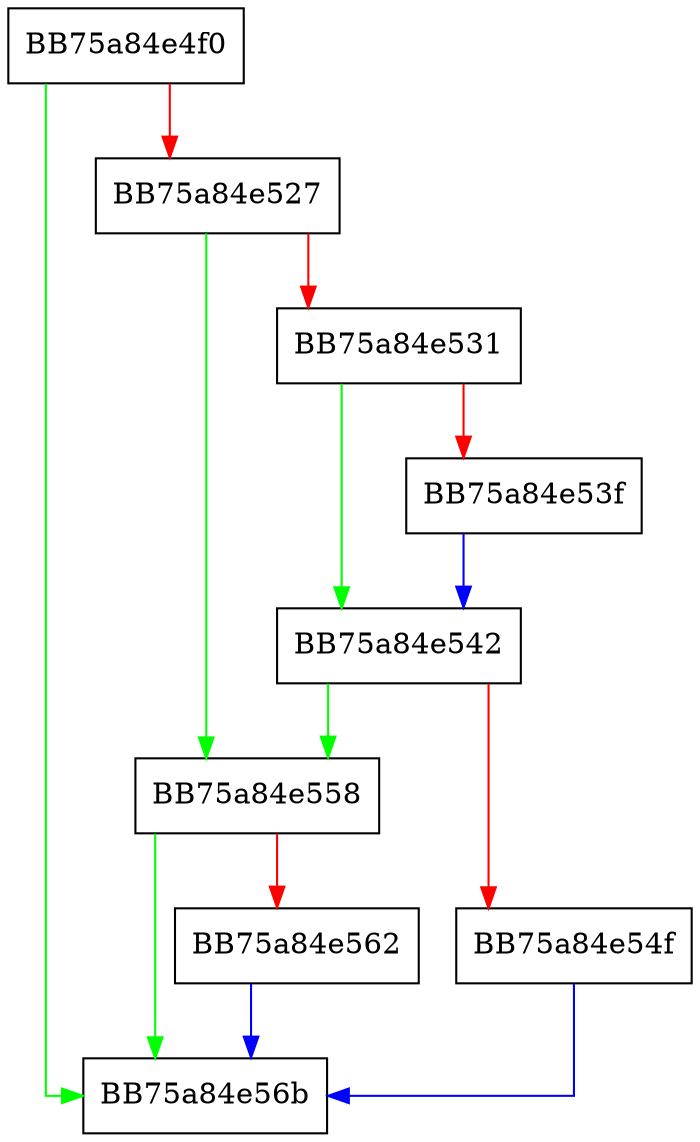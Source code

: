 digraph UpdateCharacteristics {
  node [shape="box"];
  graph [splines=ortho];
  BB75a84e4f0 -> BB75a84e56b [color="green"];
  BB75a84e4f0 -> BB75a84e527 [color="red"];
  BB75a84e527 -> BB75a84e558 [color="green"];
  BB75a84e527 -> BB75a84e531 [color="red"];
  BB75a84e531 -> BB75a84e542 [color="green"];
  BB75a84e531 -> BB75a84e53f [color="red"];
  BB75a84e53f -> BB75a84e542 [color="blue"];
  BB75a84e542 -> BB75a84e558 [color="green"];
  BB75a84e542 -> BB75a84e54f [color="red"];
  BB75a84e54f -> BB75a84e56b [color="blue"];
  BB75a84e558 -> BB75a84e56b [color="green"];
  BB75a84e558 -> BB75a84e562 [color="red"];
  BB75a84e562 -> BB75a84e56b [color="blue"];
}
